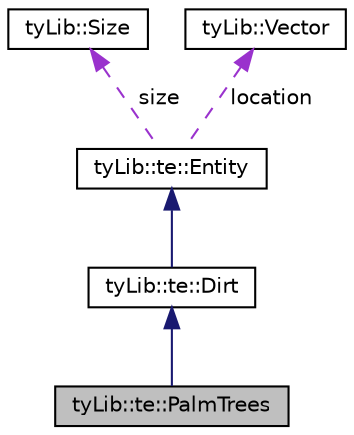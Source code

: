 digraph "tyLib::te::PalmTrees"
{
  edge [fontname="Helvetica",fontsize="10",labelfontname="Helvetica",labelfontsize="10"];
  node [fontname="Helvetica",fontsize="10",shape=record];
  Node1 [label="tyLib::te::PalmTrees",height=0.2,width=0.4,color="black", fillcolor="grey75", style="filled", fontcolor="black"];
  Node2 -> Node1 [dir="back",color="midnightblue",fontsize="10",style="solid"];
  Node2 [label="tyLib::te::Dirt",height=0.2,width=0.4,color="black", fillcolor="white", style="filled",URL="$classty_lib_1_1te_1_1_dirt.html"];
  Node3 -> Node2 [dir="back",color="midnightblue",fontsize="10",style="solid"];
  Node3 [label="tyLib::te::Entity",height=0.2,width=0.4,color="black", fillcolor="white", style="filled",URL="$classty_lib_1_1te_1_1_entity.html"];
  Node4 -> Node3 [dir="back",color="darkorchid3",fontsize="10",style="dashed",label=" size" ];
  Node4 [label="tyLib::Size",height=0.2,width=0.4,color="black", fillcolor="white", style="filled",URL="$classty_lib_1_1_size.html"];
  Node5 -> Node3 [dir="back",color="darkorchid3",fontsize="10",style="dashed",label=" location" ];
  Node5 [label="tyLib::Vector",height=0.2,width=0.4,color="black", fillcolor="white", style="filled",URL="$classty_lib_1_1_vector.html"];
}
